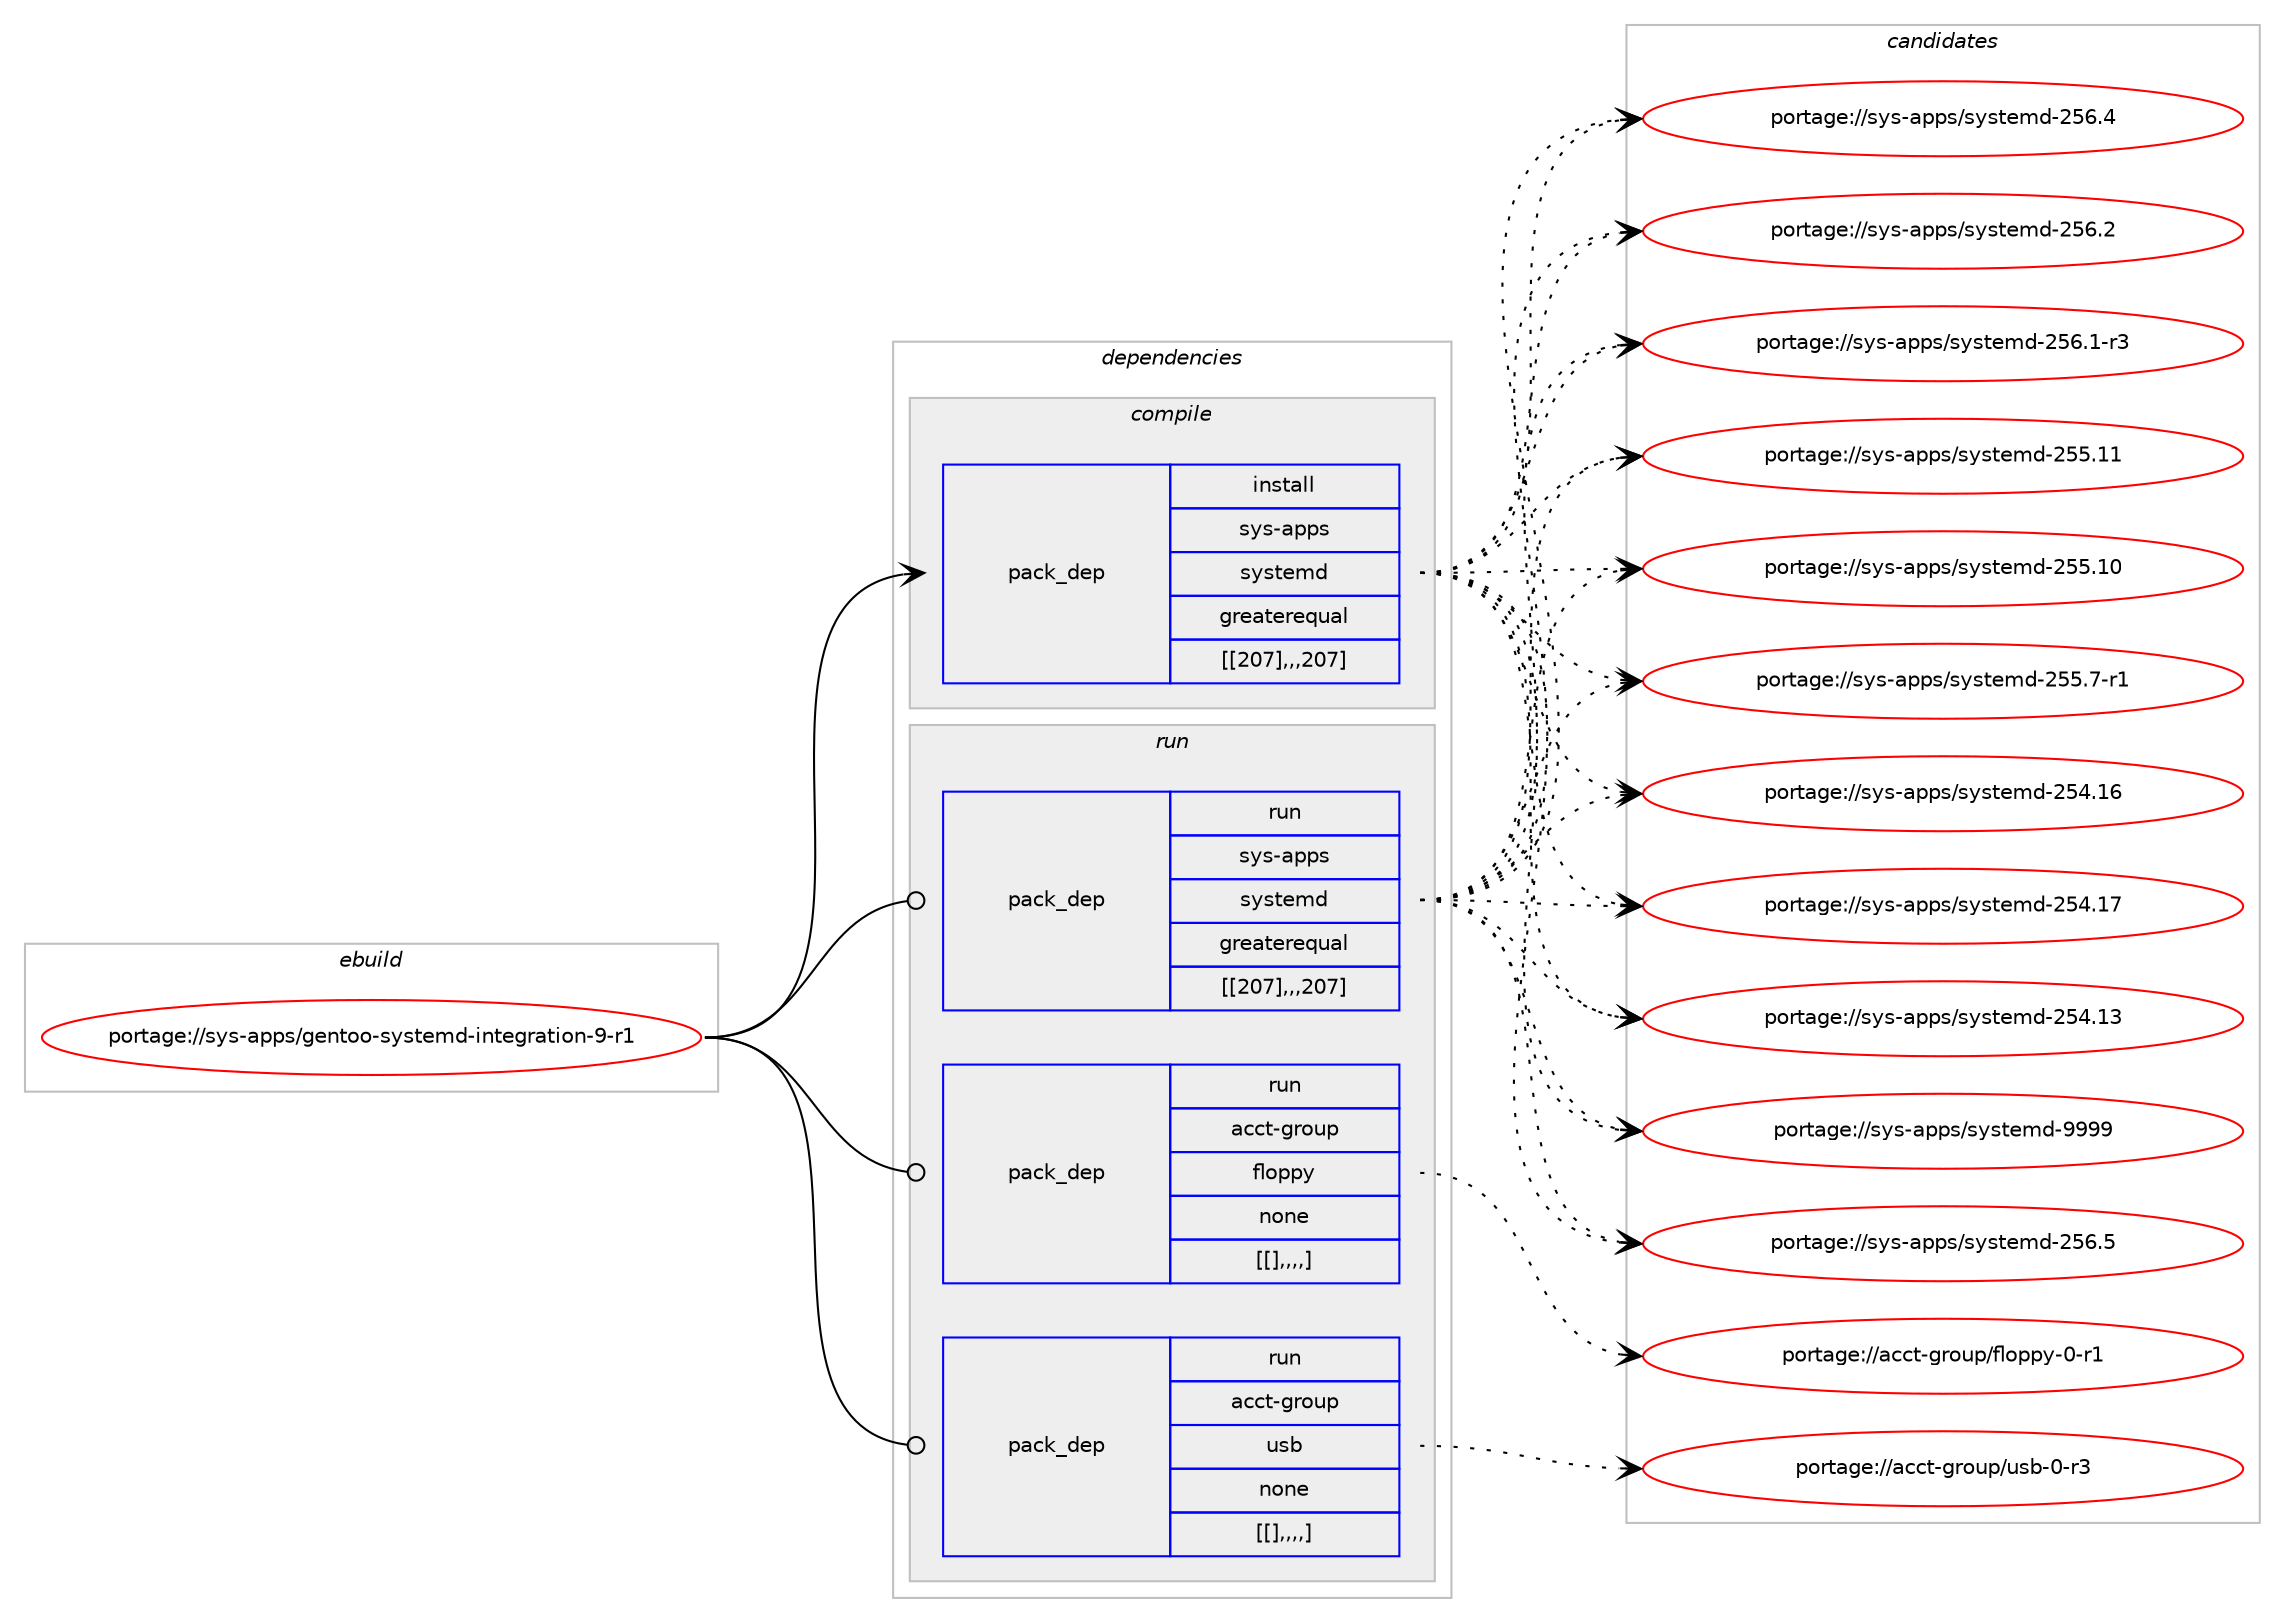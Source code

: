 digraph prolog {

# *************
# Graph options
# *************

newrank=true;
concentrate=true;
compound=true;
graph [rankdir=LR,fontname=Helvetica,fontsize=10,ranksep=1.5];#, ranksep=2.5, nodesep=0.2];
edge  [arrowhead=vee];
node  [fontname=Helvetica,fontsize=10];

# **********
# The ebuild
# **********

subgraph cluster_leftcol {
color=gray;
label=<<i>ebuild</i>>;
id [label="portage://sys-apps/gentoo-systemd-integration-9-r1", color=red, width=4, href="../sys-apps/gentoo-systemd-integration-9-r1.svg"];
}

# ****************
# The dependencies
# ****************

subgraph cluster_midcol {
color=gray;
label=<<i>dependencies</i>>;
subgraph cluster_compile {
fillcolor="#eeeeee";
style=filled;
label=<<i>compile</i>>;
subgraph pack318223 {
dependency436201 [label=<<TABLE BORDER="0" CELLBORDER="1" CELLSPACING="0" CELLPADDING="4" WIDTH="220"><TR><TD ROWSPAN="6" CELLPADDING="30">pack_dep</TD></TR><TR><TD WIDTH="110">install</TD></TR><TR><TD>sys-apps</TD></TR><TR><TD>systemd</TD></TR><TR><TD>greaterequal</TD></TR><TR><TD>[[207],,,207]</TD></TR></TABLE>>, shape=none, color=blue];
}
id:e -> dependency436201:w [weight=20,style="solid",arrowhead="vee"];
}
subgraph cluster_compileandrun {
fillcolor="#eeeeee";
style=filled;
label=<<i>compile and run</i>>;
}
subgraph cluster_run {
fillcolor="#eeeeee";
style=filled;
label=<<i>run</i>>;
subgraph pack318224 {
dependency436202 [label=<<TABLE BORDER="0" CELLBORDER="1" CELLSPACING="0" CELLPADDING="4" WIDTH="220"><TR><TD ROWSPAN="6" CELLPADDING="30">pack_dep</TD></TR><TR><TD WIDTH="110">run</TD></TR><TR><TD>acct-group</TD></TR><TR><TD>floppy</TD></TR><TR><TD>none</TD></TR><TR><TD>[[],,,,]</TD></TR></TABLE>>, shape=none, color=blue];
}
id:e -> dependency436202:w [weight=20,style="solid",arrowhead="odot"];
subgraph pack318225 {
dependency436203 [label=<<TABLE BORDER="0" CELLBORDER="1" CELLSPACING="0" CELLPADDING="4" WIDTH="220"><TR><TD ROWSPAN="6" CELLPADDING="30">pack_dep</TD></TR><TR><TD WIDTH="110">run</TD></TR><TR><TD>acct-group</TD></TR><TR><TD>usb</TD></TR><TR><TD>none</TD></TR><TR><TD>[[],,,,]</TD></TR></TABLE>>, shape=none, color=blue];
}
id:e -> dependency436203:w [weight=20,style="solid",arrowhead="odot"];
subgraph pack318226 {
dependency436204 [label=<<TABLE BORDER="0" CELLBORDER="1" CELLSPACING="0" CELLPADDING="4" WIDTH="220"><TR><TD ROWSPAN="6" CELLPADDING="30">pack_dep</TD></TR><TR><TD WIDTH="110">run</TD></TR><TR><TD>sys-apps</TD></TR><TR><TD>systemd</TD></TR><TR><TD>greaterequal</TD></TR><TR><TD>[[207],,,207]</TD></TR></TABLE>>, shape=none, color=blue];
}
id:e -> dependency436204:w [weight=20,style="solid",arrowhead="odot"];
}
}

# **************
# The candidates
# **************

subgraph cluster_choices {
rank=same;
color=gray;
label=<<i>candidates</i>>;

subgraph choice318223 {
color=black;
nodesep=1;
choice1151211154597112112115471151211151161011091004557575757 [label="portage://sys-apps/systemd-9999", color=red, width=4,href="../sys-apps/systemd-9999.svg"];
choice115121115459711211211547115121115116101109100455053544653 [label="portage://sys-apps/systemd-256.5", color=red, width=4,href="../sys-apps/systemd-256.5.svg"];
choice115121115459711211211547115121115116101109100455053544652 [label="portage://sys-apps/systemd-256.4", color=red, width=4,href="../sys-apps/systemd-256.4.svg"];
choice115121115459711211211547115121115116101109100455053544650 [label="portage://sys-apps/systemd-256.2", color=red, width=4,href="../sys-apps/systemd-256.2.svg"];
choice1151211154597112112115471151211151161011091004550535446494511451 [label="portage://sys-apps/systemd-256.1-r3", color=red, width=4,href="../sys-apps/systemd-256.1-r3.svg"];
choice11512111545971121121154711512111511610110910045505353464949 [label="portage://sys-apps/systemd-255.11", color=red, width=4,href="../sys-apps/systemd-255.11.svg"];
choice11512111545971121121154711512111511610110910045505353464948 [label="portage://sys-apps/systemd-255.10", color=red, width=4,href="../sys-apps/systemd-255.10.svg"];
choice1151211154597112112115471151211151161011091004550535346554511449 [label="portage://sys-apps/systemd-255.7-r1", color=red, width=4,href="../sys-apps/systemd-255.7-r1.svg"];
choice11512111545971121121154711512111511610110910045505352464955 [label="portage://sys-apps/systemd-254.17", color=red, width=4,href="../sys-apps/systemd-254.17.svg"];
choice11512111545971121121154711512111511610110910045505352464954 [label="portage://sys-apps/systemd-254.16", color=red, width=4,href="../sys-apps/systemd-254.16.svg"];
choice11512111545971121121154711512111511610110910045505352464951 [label="portage://sys-apps/systemd-254.13", color=red, width=4,href="../sys-apps/systemd-254.13.svg"];
dependency436201:e -> choice1151211154597112112115471151211151161011091004557575757:w [style=dotted,weight="100"];
dependency436201:e -> choice115121115459711211211547115121115116101109100455053544653:w [style=dotted,weight="100"];
dependency436201:e -> choice115121115459711211211547115121115116101109100455053544652:w [style=dotted,weight="100"];
dependency436201:e -> choice115121115459711211211547115121115116101109100455053544650:w [style=dotted,weight="100"];
dependency436201:e -> choice1151211154597112112115471151211151161011091004550535446494511451:w [style=dotted,weight="100"];
dependency436201:e -> choice11512111545971121121154711512111511610110910045505353464949:w [style=dotted,weight="100"];
dependency436201:e -> choice11512111545971121121154711512111511610110910045505353464948:w [style=dotted,weight="100"];
dependency436201:e -> choice1151211154597112112115471151211151161011091004550535346554511449:w [style=dotted,weight="100"];
dependency436201:e -> choice11512111545971121121154711512111511610110910045505352464955:w [style=dotted,weight="100"];
dependency436201:e -> choice11512111545971121121154711512111511610110910045505352464954:w [style=dotted,weight="100"];
dependency436201:e -> choice11512111545971121121154711512111511610110910045505352464951:w [style=dotted,weight="100"];
}
subgraph choice318224 {
color=black;
nodesep=1;
choice979999116451031141111171124710210811111211212145484511449 [label="portage://acct-group/floppy-0-r1", color=red, width=4,href="../acct-group/floppy-0-r1.svg"];
dependency436202:e -> choice979999116451031141111171124710210811111211212145484511449:w [style=dotted,weight="100"];
}
subgraph choice318225 {
color=black;
nodesep=1;
choice97999911645103114111117112471171159845484511451 [label="portage://acct-group/usb-0-r3", color=red, width=4,href="../acct-group/usb-0-r3.svg"];
dependency436203:e -> choice97999911645103114111117112471171159845484511451:w [style=dotted,weight="100"];
}
subgraph choice318226 {
color=black;
nodesep=1;
choice1151211154597112112115471151211151161011091004557575757 [label="portage://sys-apps/systemd-9999", color=red, width=4,href="../sys-apps/systemd-9999.svg"];
choice115121115459711211211547115121115116101109100455053544653 [label="portage://sys-apps/systemd-256.5", color=red, width=4,href="../sys-apps/systemd-256.5.svg"];
choice115121115459711211211547115121115116101109100455053544652 [label="portage://sys-apps/systemd-256.4", color=red, width=4,href="../sys-apps/systemd-256.4.svg"];
choice115121115459711211211547115121115116101109100455053544650 [label="portage://sys-apps/systemd-256.2", color=red, width=4,href="../sys-apps/systemd-256.2.svg"];
choice1151211154597112112115471151211151161011091004550535446494511451 [label="portage://sys-apps/systemd-256.1-r3", color=red, width=4,href="../sys-apps/systemd-256.1-r3.svg"];
choice11512111545971121121154711512111511610110910045505353464949 [label="portage://sys-apps/systemd-255.11", color=red, width=4,href="../sys-apps/systemd-255.11.svg"];
choice11512111545971121121154711512111511610110910045505353464948 [label="portage://sys-apps/systemd-255.10", color=red, width=4,href="../sys-apps/systemd-255.10.svg"];
choice1151211154597112112115471151211151161011091004550535346554511449 [label="portage://sys-apps/systemd-255.7-r1", color=red, width=4,href="../sys-apps/systemd-255.7-r1.svg"];
choice11512111545971121121154711512111511610110910045505352464955 [label="portage://sys-apps/systemd-254.17", color=red, width=4,href="../sys-apps/systemd-254.17.svg"];
choice11512111545971121121154711512111511610110910045505352464954 [label="portage://sys-apps/systemd-254.16", color=red, width=4,href="../sys-apps/systemd-254.16.svg"];
choice11512111545971121121154711512111511610110910045505352464951 [label="portage://sys-apps/systemd-254.13", color=red, width=4,href="../sys-apps/systemd-254.13.svg"];
dependency436204:e -> choice1151211154597112112115471151211151161011091004557575757:w [style=dotted,weight="100"];
dependency436204:e -> choice115121115459711211211547115121115116101109100455053544653:w [style=dotted,weight="100"];
dependency436204:e -> choice115121115459711211211547115121115116101109100455053544652:w [style=dotted,weight="100"];
dependency436204:e -> choice115121115459711211211547115121115116101109100455053544650:w [style=dotted,weight="100"];
dependency436204:e -> choice1151211154597112112115471151211151161011091004550535446494511451:w [style=dotted,weight="100"];
dependency436204:e -> choice11512111545971121121154711512111511610110910045505353464949:w [style=dotted,weight="100"];
dependency436204:e -> choice11512111545971121121154711512111511610110910045505353464948:w [style=dotted,weight="100"];
dependency436204:e -> choice1151211154597112112115471151211151161011091004550535346554511449:w [style=dotted,weight="100"];
dependency436204:e -> choice11512111545971121121154711512111511610110910045505352464955:w [style=dotted,weight="100"];
dependency436204:e -> choice11512111545971121121154711512111511610110910045505352464954:w [style=dotted,weight="100"];
dependency436204:e -> choice11512111545971121121154711512111511610110910045505352464951:w [style=dotted,weight="100"];
}
}

}

